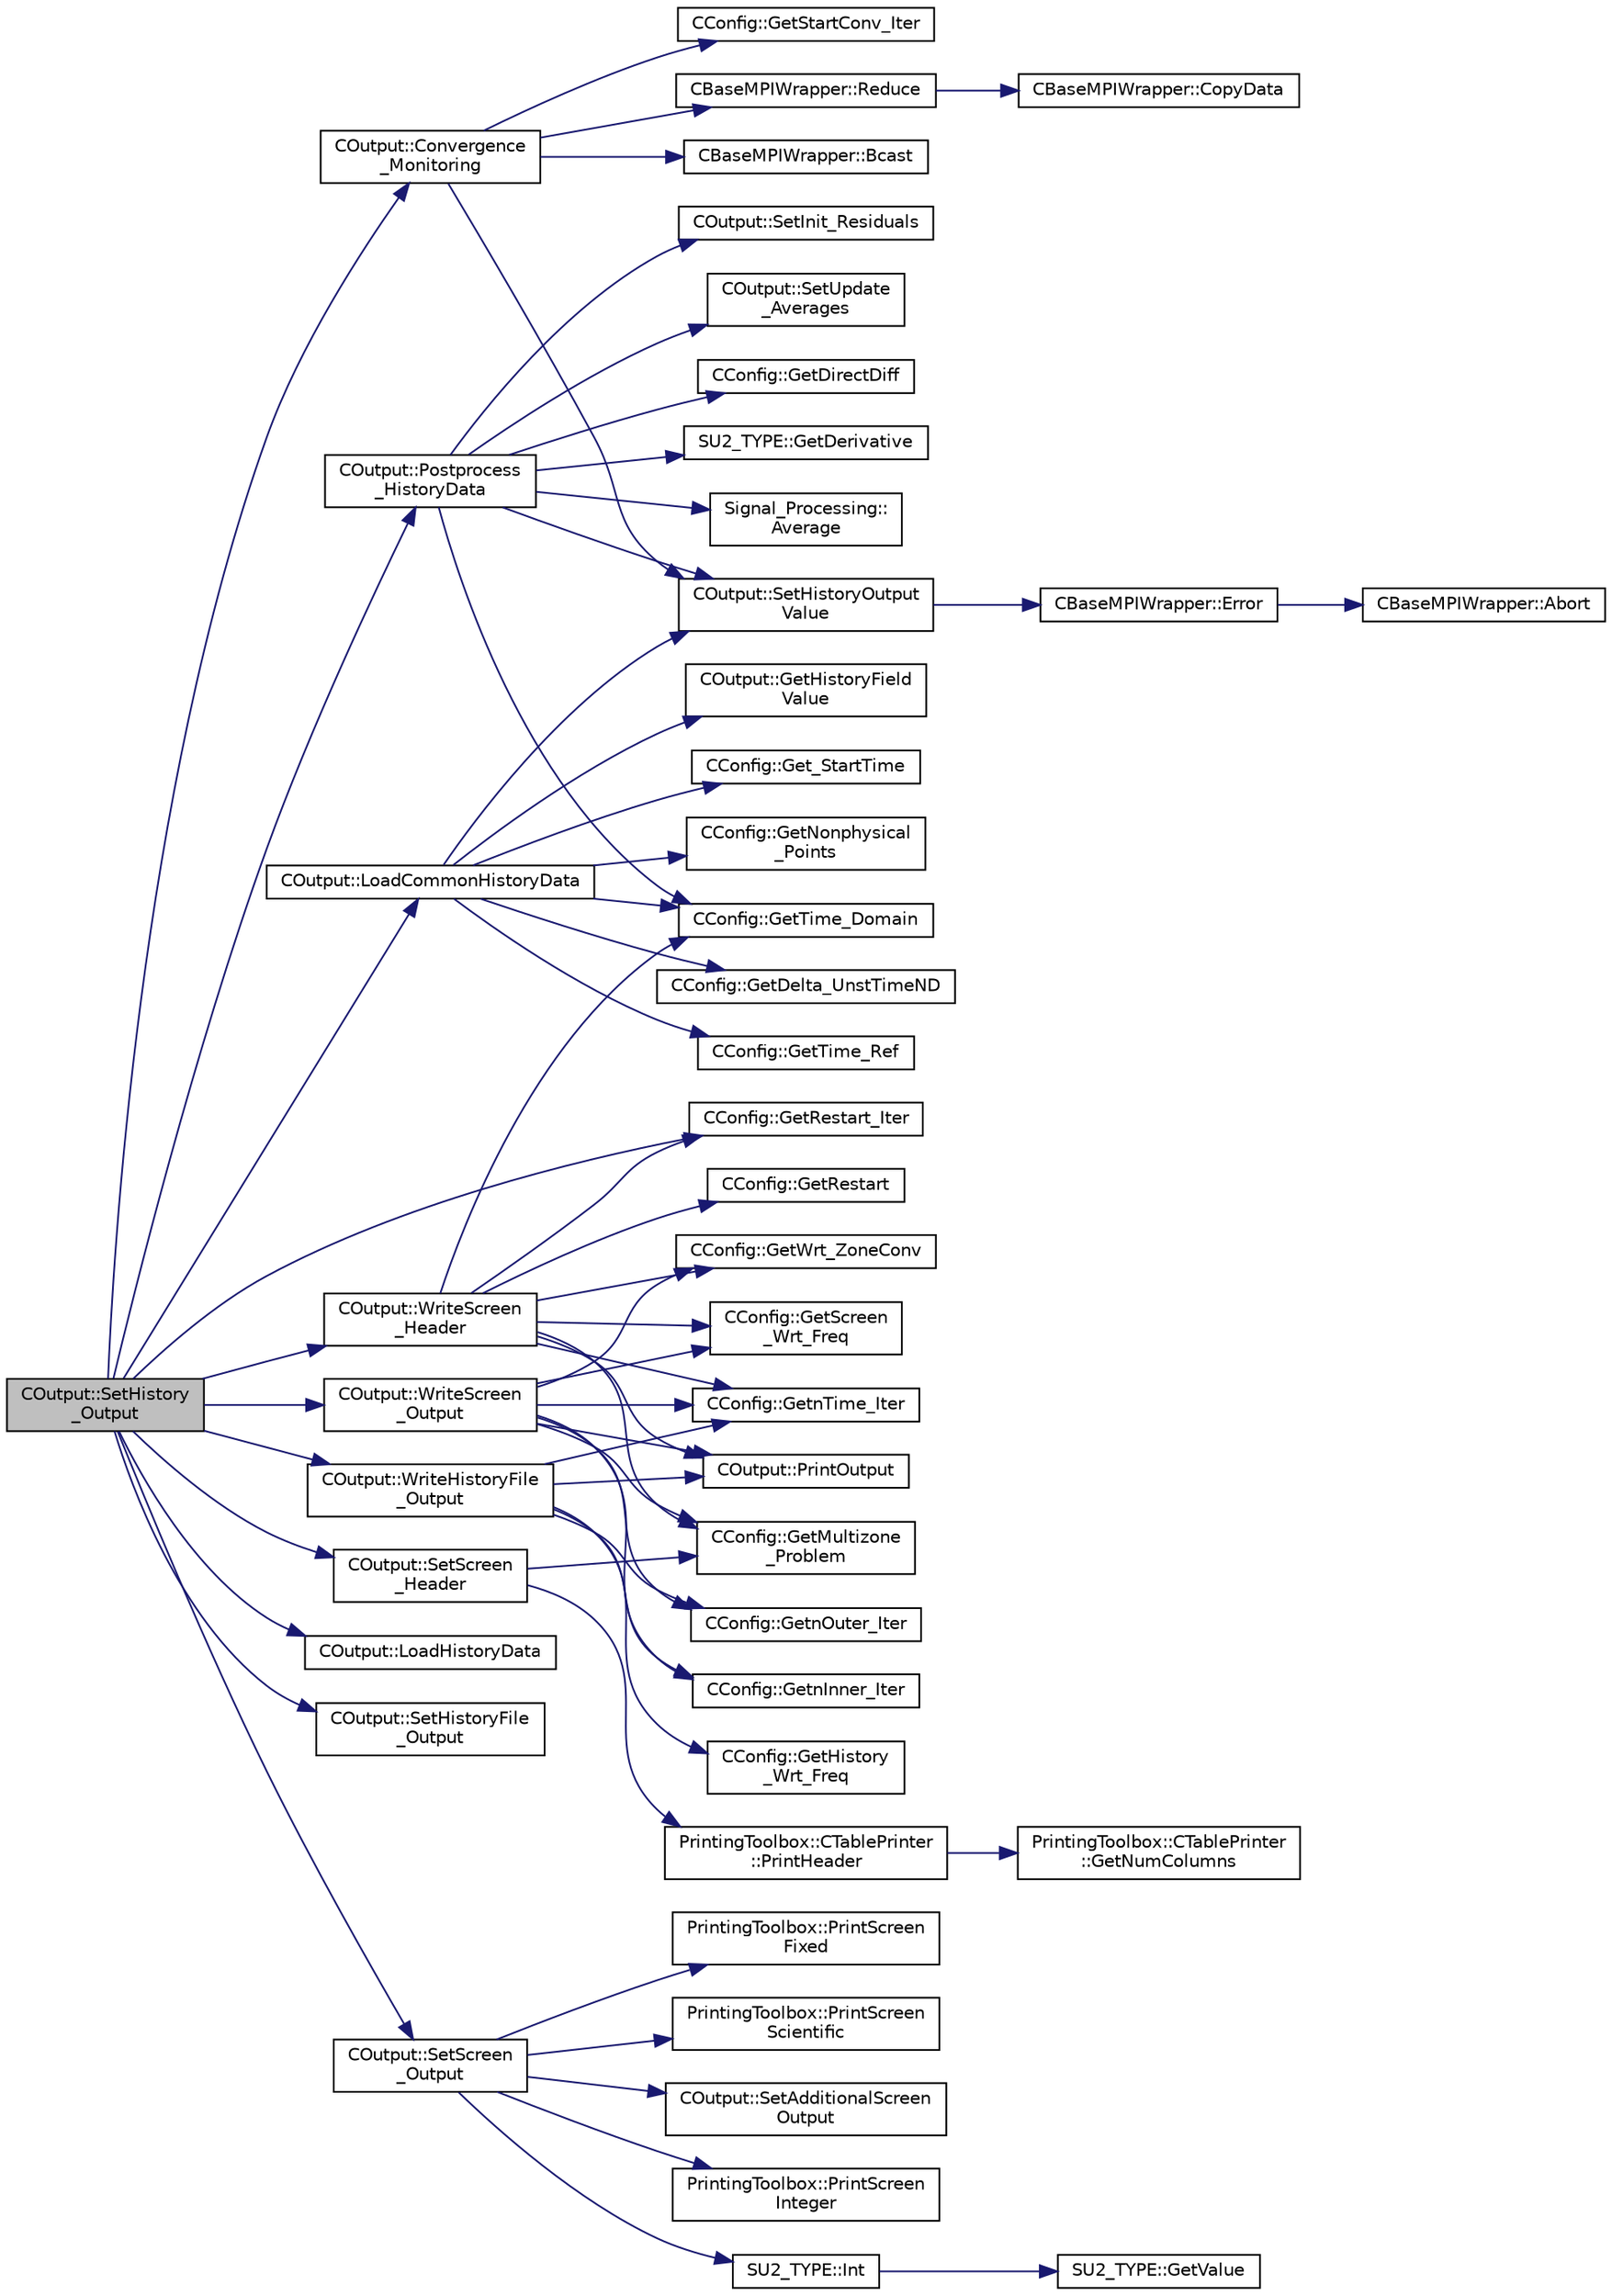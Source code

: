 digraph "COutput::SetHistory_Output"
{
  edge [fontname="Helvetica",fontsize="10",labelfontname="Helvetica",labelfontsize="10"];
  node [fontname="Helvetica",fontsize="10",shape=record];
  rankdir="LR";
  Node725 [label="COutput::SetHistory\l_Output",height=0.2,width=0.4,color="black", fillcolor="grey75", style="filled", fontcolor="black"];
  Node725 -> Node726 [color="midnightblue",fontsize="10",style="solid",fontname="Helvetica"];
  Node726 [label="CConfig::GetRestart_Iter",height=0.2,width=0.4,color="black", fillcolor="white", style="filled",URL="$class_c_config.html#adc13797fe94c17845a382dc34f706cfb",tooltip="Get the restart iteration. "];
  Node725 -> Node727 [color="midnightblue",fontsize="10",style="solid",fontname="Helvetica"];
  Node727 [label="COutput::LoadCommonHistoryData",height=0.2,width=0.4,color="black", fillcolor="white", style="filled",URL="$class_c_output.html#aa767bd68c5606524b19f1957b9bf4ce8",tooltip="Load values of the history fields common for all solvers. "];
  Node727 -> Node728 [color="midnightblue",fontsize="10",style="solid",fontname="Helvetica"];
  Node728 [label="COutput::SetHistoryOutput\lValue",height=0.2,width=0.4,color="black", fillcolor="white", style="filled",URL="$class_c_output.html#a1c1f836992f419544472329a44b8836e",tooltip="Set the value of a history output field. "];
  Node728 -> Node729 [color="midnightblue",fontsize="10",style="solid",fontname="Helvetica"];
  Node729 [label="CBaseMPIWrapper::Error",height=0.2,width=0.4,color="black", fillcolor="white", style="filled",URL="$class_c_base_m_p_i_wrapper.html#a04457c47629bda56704e6a8804833eeb"];
  Node729 -> Node730 [color="midnightblue",fontsize="10",style="solid",fontname="Helvetica"];
  Node730 [label="CBaseMPIWrapper::Abort",height=0.2,width=0.4,color="black", fillcolor="white", style="filled",URL="$class_c_base_m_p_i_wrapper.html#a21ef5681e2acb532d345e9bab173ef07"];
  Node727 -> Node731 [color="midnightblue",fontsize="10",style="solid",fontname="Helvetica"];
  Node731 [label="CConfig::GetTime_Domain",height=0.2,width=0.4,color="black", fillcolor="white", style="filled",URL="$class_c_config.html#a6a11350b3c8d7577318be43cda6f7292",tooltip="Check if the multizone problem is solved for time domain. "];
  Node727 -> Node732 [color="midnightblue",fontsize="10",style="solid",fontname="Helvetica"];
  Node732 [label="CConfig::GetDelta_UnstTimeND",height=0.2,width=0.4,color="black", fillcolor="white", style="filled",URL="$class_c_config.html#a417b45d0da107126e803258901f57920",tooltip="If we are prforming an unsteady simulation, there is only one value of the time step for the complete..."];
  Node727 -> Node733 [color="midnightblue",fontsize="10",style="solid",fontname="Helvetica"];
  Node733 [label="CConfig::GetTime_Ref",height=0.2,width=0.4,color="black", fillcolor="white", style="filled",URL="$class_c_config.html#a08a17689e8bcd7b952b530fcb5a44842",tooltip="Get the value of the reference time for non-dimensionalization. "];
  Node727 -> Node734 [color="midnightblue",fontsize="10",style="solid",fontname="Helvetica"];
  Node734 [label="COutput::GetHistoryField\lValue",height=0.2,width=0.4,color="black", fillcolor="white", style="filled",URL="$class_c_output.html#aee0f98850225dbdba4f30b0d4fc63e77",tooltip="Get the value of particular history output field. "];
  Node727 -> Node735 [color="midnightblue",fontsize="10",style="solid",fontname="Helvetica"];
  Node735 [label="CConfig::Get_StartTime",height=0.2,width=0.4,color="black", fillcolor="white", style="filled",URL="$class_c_config.html#a095703548c09dae5de04721361933289",tooltip="Get the start time to track a phase of the code (preprocessing, compute, output). ..."];
  Node727 -> Node736 [color="midnightblue",fontsize="10",style="solid",fontname="Helvetica"];
  Node736 [label="CConfig::GetNonphysical\l_Points",height=0.2,width=0.4,color="black", fillcolor="white", style="filled",URL="$class_c_config.html#a802f454882362d0e3855c881bfedfa9f",tooltip="Get the current number of non-physical nodes in the solution. "];
  Node725 -> Node737 [color="midnightblue",fontsize="10",style="solid",fontname="Helvetica"];
  Node737 [label="COutput::LoadHistoryData",height=0.2,width=0.4,color="black", fillcolor="white", style="filled",URL="$class_c_output.html#a0e243627ea7e1ef04e68cd9b51d2736b",tooltip="Load the history output field values. "];
  Node725 -> Node738 [color="midnightblue",fontsize="10",style="solid",fontname="Helvetica"];
  Node738 [label="COutput::Convergence\l_Monitoring",height=0.2,width=0.4,color="black", fillcolor="white", style="filled",URL="$class_c_output.html#ad6a512715652bcf82c907b92da4302b8",tooltip="Monitor the convergence of an output field. "];
  Node738 -> Node739 [color="midnightblue",fontsize="10",style="solid",fontname="Helvetica"];
  Node739 [label="CConfig::GetStartConv_Iter",height=0.2,width=0.4,color="black", fillcolor="white", style="filled",URL="$class_c_config.html#a31f05501521eae78c33bf19374b5e0de",tooltip="Get the number of iterations that are not considered in the convergence criteria. ..."];
  Node738 -> Node728 [color="midnightblue",fontsize="10",style="solid",fontname="Helvetica"];
  Node738 -> Node740 [color="midnightblue",fontsize="10",style="solid",fontname="Helvetica"];
  Node740 [label="CBaseMPIWrapper::Reduce",height=0.2,width=0.4,color="black", fillcolor="white", style="filled",URL="$class_c_base_m_p_i_wrapper.html#a860dfcee07be04be175e06d342e0fc68"];
  Node740 -> Node741 [color="midnightblue",fontsize="10",style="solid",fontname="Helvetica"];
  Node741 [label="CBaseMPIWrapper::CopyData",height=0.2,width=0.4,color="black", fillcolor="white", style="filled",URL="$class_c_base_m_p_i_wrapper.html#a4725cc1dd65b161b483e812a538a5e36"];
  Node738 -> Node742 [color="midnightblue",fontsize="10",style="solid",fontname="Helvetica"];
  Node742 [label="CBaseMPIWrapper::Bcast",height=0.2,width=0.4,color="black", fillcolor="white", style="filled",URL="$class_c_base_m_p_i_wrapper.html#ae816a2f124ea5ae95337418462514df5"];
  Node725 -> Node743 [color="midnightblue",fontsize="10",style="solid",fontname="Helvetica"];
  Node743 [label="COutput::Postprocess\l_HistoryData",height=0.2,width=0.4,color="black", fillcolor="white", style="filled",URL="$class_c_output.html#ab2286efe6e4b78dd0daf13d2f1a6f886",tooltip="Postprocess_HistoryData. "];
  Node743 -> Node744 [color="midnightblue",fontsize="10",style="solid",fontname="Helvetica"];
  Node744 [label="Signal_Processing::\lAverage",height=0.2,width=0.4,color="black", fillcolor="white", style="filled",URL="$namespace_signal___processing.html#aec2994f4f2c021bc2888a3d0b23a6a6c"];
  Node743 -> Node745 [color="midnightblue",fontsize="10",style="solid",fontname="Helvetica"];
  Node745 [label="COutput::SetInit_Residuals",height=0.2,width=0.4,color="black", fillcolor="white", style="filled",URL="$class_c_output.html#a645d669c1ee8eb8a56b92da70d9580af",tooltip="Check whether the base values for relative residuals should be initialized. "];
  Node743 -> Node728 [color="midnightblue",fontsize="10",style="solid",fontname="Helvetica"];
  Node743 -> Node746 [color="midnightblue",fontsize="10",style="solid",fontname="Helvetica"];
  Node746 [label="COutput::SetUpdate\l_Averages",height=0.2,width=0.4,color="black", fillcolor="white", style="filled",URL="$class_c_output.html#a93124da0c600a906813ff48a7c0d86ed",tooltip="Check whether the averaged values should be updated. "];
  Node743 -> Node731 [color="midnightblue",fontsize="10",style="solid",fontname="Helvetica"];
  Node743 -> Node747 [color="midnightblue",fontsize="10",style="solid",fontname="Helvetica"];
  Node747 [label="CConfig::GetDirectDiff",height=0.2,width=0.4,color="black", fillcolor="white", style="filled",URL="$class_c_config.html#a16fdb3ee7c760f2f129778f6162a1fe4",tooltip="Get the direct differentation method. "];
  Node743 -> Node748 [color="midnightblue",fontsize="10",style="solid",fontname="Helvetica"];
  Node748 [label="SU2_TYPE::GetDerivative",height=0.2,width=0.4,color="black", fillcolor="white", style="filled",URL="$namespace_s_u2___t_y_p_e.html#aaf4331164217013b2f05dda28329fcb1",tooltip="Get the derivative value of the datatype (needs to be implemented for each new type). "];
  Node725 -> Node749 [color="midnightblue",fontsize="10",style="solid",fontname="Helvetica"];
  Node749 [label="COutput::WriteHistoryFile\l_Output",height=0.2,width=0.4,color="black", fillcolor="white", style="filled",URL="$class_c_output.html#ada04c152de1fb324a8e9f849eee6874c",tooltip="Determines if the history file output. "];
  Node749 -> Node750 [color="midnightblue",fontsize="10",style="solid",fontname="Helvetica"];
  Node750 [label="CConfig::GetHistory\l_Wrt_Freq",height=0.2,width=0.4,color="black", fillcolor="white", style="filled",URL="$class_c_config.html#a6e95e3892463f68063c546d65d8c375c",tooltip="GetHistory_Wrt_Freq_Inner. "];
  Node749 -> Node751 [color="midnightblue",fontsize="10",style="solid",fontname="Helvetica"];
  Node751 [label="COutput::PrintOutput",height=0.2,width=0.4,color="black", fillcolor="white", style="filled",URL="$class_c_output.html#af0c23405e1093223066c9c79ee13985a",tooltip="Check whether we should print output. "];
  Node749 -> Node752 [color="midnightblue",fontsize="10",style="solid",fontname="Helvetica"];
  Node752 [label="CConfig::GetnTime_Iter",height=0.2,width=0.4,color="black", fillcolor="white", style="filled",URL="$class_c_config.html#ace224394bbd9137de2367a6bd1cc9dcd",tooltip="Get the number of time iterations. "];
  Node749 -> Node753 [color="midnightblue",fontsize="10",style="solid",fontname="Helvetica"];
  Node753 [label="CConfig::GetnOuter_Iter",height=0.2,width=0.4,color="black", fillcolor="white", style="filled",URL="$class_c_config.html#ac064f9d284f2fd5d74beaf2f046f82fd",tooltip="Get the number of outer iterations. "];
  Node749 -> Node754 [color="midnightblue",fontsize="10",style="solid",fontname="Helvetica"];
  Node754 [label="CConfig::GetnInner_Iter",height=0.2,width=0.4,color="black", fillcolor="white", style="filled",URL="$class_c_config.html#a448aa905877c21aae95be81e73fbb27c",tooltip="Get the number of inner iterations. "];
  Node725 -> Node755 [color="midnightblue",fontsize="10",style="solid",fontname="Helvetica"];
  Node755 [label="COutput::SetHistoryFile\l_Output",height=0.2,width=0.4,color="black", fillcolor="white", style="filled",URL="$class_c_output.html#a9d18bdc4aed0b3fba134e21f0226ad9f",tooltip="Write the history file output. "];
  Node725 -> Node756 [color="midnightblue",fontsize="10",style="solid",fontname="Helvetica"];
  Node756 [label="COutput::WriteScreen\l_Header",height=0.2,width=0.4,color="black", fillcolor="white", style="filled",URL="$class_c_output.html#a7a41d80c37c65203f4397e24676dd76b",tooltip="Determines if the screen header should be written. "];
  Node756 -> Node757 [color="midnightblue",fontsize="10",style="solid",fontname="Helvetica"];
  Node757 [label="CConfig::GetRestart",height=0.2,width=0.4,color="black", fillcolor="white", style="filled",URL="$class_c_config.html#ae2c8a1c09ca98735256b4ed53642ada5",tooltip="Provides the restart information. "];
  Node756 -> Node731 [color="midnightblue",fontsize="10",style="solid",fontname="Helvetica"];
  Node756 -> Node726 [color="midnightblue",fontsize="10",style="solid",fontname="Helvetica"];
  Node756 -> Node758 [color="midnightblue",fontsize="10",style="solid",fontname="Helvetica"];
  Node758 [label="CConfig::GetScreen\l_Wrt_Freq",height=0.2,width=0.4,color="black", fillcolor="white", style="filled",URL="$class_c_config.html#ade360779f0fcdd59ba60da1a35efe2ec",tooltip="GetScreen_Wrt_Freq_Inner. "];
  Node756 -> Node759 [color="midnightblue",fontsize="10",style="solid",fontname="Helvetica"];
  Node759 [label="CConfig::GetMultizone\l_Problem",height=0.2,width=0.4,color="black", fillcolor="white", style="filled",URL="$class_c_config.html#ad9233b666b21e43c18592925be61cc9b",tooltip="Get whether the simulation we are running is a multizone simulation. "];
  Node756 -> Node760 [color="midnightblue",fontsize="10",style="solid",fontname="Helvetica"];
  Node760 [label="CConfig::GetWrt_ZoneConv",height=0.2,width=0.4,color="black", fillcolor="white", style="filled",URL="$class_c_config.html#a622aa3de73830f881a1320e64676acd5",tooltip="Check if the convergence history of each individual zone is written to screen. "];
  Node756 -> Node751 [color="midnightblue",fontsize="10",style="solid",fontname="Helvetica"];
  Node756 -> Node752 [color="midnightblue",fontsize="10",style="solid",fontname="Helvetica"];
  Node725 -> Node761 [color="midnightblue",fontsize="10",style="solid",fontname="Helvetica"];
  Node761 [label="COutput::SetScreen\l_Header",height=0.2,width=0.4,color="black", fillcolor="white", style="filled",URL="$class_c_output.html#a0e31c8d67a1af8bef40c31c5d9a6b177",tooltip="Write the screen header. "];
  Node761 -> Node759 [color="midnightblue",fontsize="10",style="solid",fontname="Helvetica"];
  Node761 -> Node762 [color="midnightblue",fontsize="10",style="solid",fontname="Helvetica"];
  Node762 [label="PrintingToolbox::CTablePrinter\l::PrintHeader",height=0.2,width=0.4,color="black", fillcolor="white", style="filled",URL="$class_printing_toolbox_1_1_c_table_printer.html#a475fafce69bdc78e973a2546e6e6be76",tooltip="Print the header. "];
  Node762 -> Node763 [color="midnightblue",fontsize="10",style="solid",fontname="Helvetica"];
  Node763 [label="PrintingToolbox::CTablePrinter\l::GetNumColumns",height=0.2,width=0.4,color="black", fillcolor="white", style="filled",URL="$class_printing_toolbox_1_1_c_table_printer.html#ace0a256a0479f734c338ae3648f28ed3",tooltip="Get number of columns of the table. "];
  Node725 -> Node764 [color="midnightblue",fontsize="10",style="solid",fontname="Helvetica"];
  Node764 [label="COutput::WriteScreen\l_Output",height=0.2,width=0.4,color="black", fillcolor="white", style="filled",URL="$class_c_output.html#a2de14e1074b0d1ed1a51b6e50edcca4b",tooltip="Determines if the screen header should be written. "];
  Node764 -> Node758 [color="midnightblue",fontsize="10",style="solid",fontname="Helvetica"];
  Node764 -> Node759 [color="midnightblue",fontsize="10",style="solid",fontname="Helvetica"];
  Node764 -> Node760 [color="midnightblue",fontsize="10",style="solid",fontname="Helvetica"];
  Node764 -> Node751 [color="midnightblue",fontsize="10",style="solid",fontname="Helvetica"];
  Node764 -> Node752 [color="midnightblue",fontsize="10",style="solid",fontname="Helvetica"];
  Node764 -> Node753 [color="midnightblue",fontsize="10",style="solid",fontname="Helvetica"];
  Node764 -> Node754 [color="midnightblue",fontsize="10",style="solid",fontname="Helvetica"];
  Node725 -> Node765 [color="midnightblue",fontsize="10",style="solid",fontname="Helvetica"];
  Node765 [label="COutput::SetScreen\l_Output",height=0.2,width=0.4,color="black", fillcolor="white", style="filled",URL="$class_c_output.html#a5b2ea549825280819dfec283a7926ff4",tooltip="Write the screen output. "];
  Node765 -> Node766 [color="midnightblue",fontsize="10",style="solid",fontname="Helvetica"];
  Node766 [label="PrintingToolbox::PrintScreen\lInteger",height=0.2,width=0.4,color="black", fillcolor="white", style="filled",URL="$namespace_printing_toolbox.html#a32337e97902d706055b5bf4d382b9e62"];
  Node765 -> Node767 [color="midnightblue",fontsize="10",style="solid",fontname="Helvetica"];
  Node767 [label="SU2_TYPE::Int",height=0.2,width=0.4,color="black", fillcolor="white", style="filled",URL="$namespace_s_u2___t_y_p_e.html#a6b48817766d8a6486caa2807a52f6bae",tooltip="Casts the primitive value to int (uses GetValue, already implemented for each type). "];
  Node767 -> Node768 [color="midnightblue",fontsize="10",style="solid",fontname="Helvetica"];
  Node768 [label="SU2_TYPE::GetValue",height=0.2,width=0.4,color="black", fillcolor="white", style="filled",URL="$namespace_s_u2___t_y_p_e.html#a0ed43473f5a450ce028d088427bf10cb",tooltip="Get the (primitive) value of the datatype (needs to be implemented for each new type). "];
  Node765 -> Node769 [color="midnightblue",fontsize="10",style="solid",fontname="Helvetica"];
  Node769 [label="PrintingToolbox::PrintScreen\lFixed",height=0.2,width=0.4,color="black", fillcolor="white", style="filled",URL="$namespace_printing_toolbox.html#ad6390232d3c2a433c5960f8c458013f6"];
  Node765 -> Node770 [color="midnightblue",fontsize="10",style="solid",fontname="Helvetica"];
  Node770 [label="PrintingToolbox::PrintScreen\lScientific",height=0.2,width=0.4,color="black", fillcolor="white", style="filled",URL="$namespace_printing_toolbox.html#ae20b7c52fb2913bed462ed4adfaa8d4d"];
  Node765 -> Node771 [color="midnightblue",fontsize="10",style="solid",fontname="Helvetica"];
  Node771 [label="COutput::SetAdditionalScreen\lOutput",height=0.2,width=0.4,color="black", fillcolor="white", style="filled",URL="$class_c_output.html#a4b6025c1a93d5aec50fc07d4c94beb01",tooltip="Write any additional output defined for the current solver. "];
}
